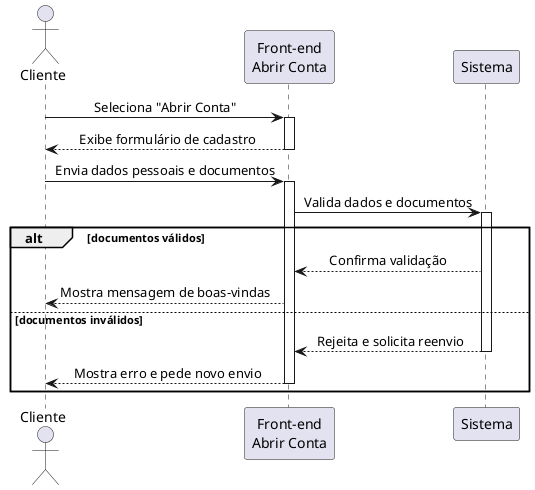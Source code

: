 @startuml Cadastrar
skinparam sequenceMessageAlign center

actor Cliente
participant "Front-end\nAbrir Conta" as FE
participant Sistema

Cliente -> FE: Seleciona "Abrir Conta"
activate FE 

FE --> Cliente: Exibe formulário de cadastro
deactivate FE

Cliente -> FE: Envia dados pessoais e documentos
activate FE

FE -> Sistema: Valida dados e documentos
activate Sistema

alt documentos válidos
    Sistema --> FE: Confirma validação
    FE --> Cliente: Mostra mensagem de boas-vindas
else documentos inválidos
    Sistema --> FE: Rejeita e solicita reenvio
    deactivate Sistema

    FE --> Cliente: Mostra erro e pede novo envio
    deactivate FE
end
@enduml